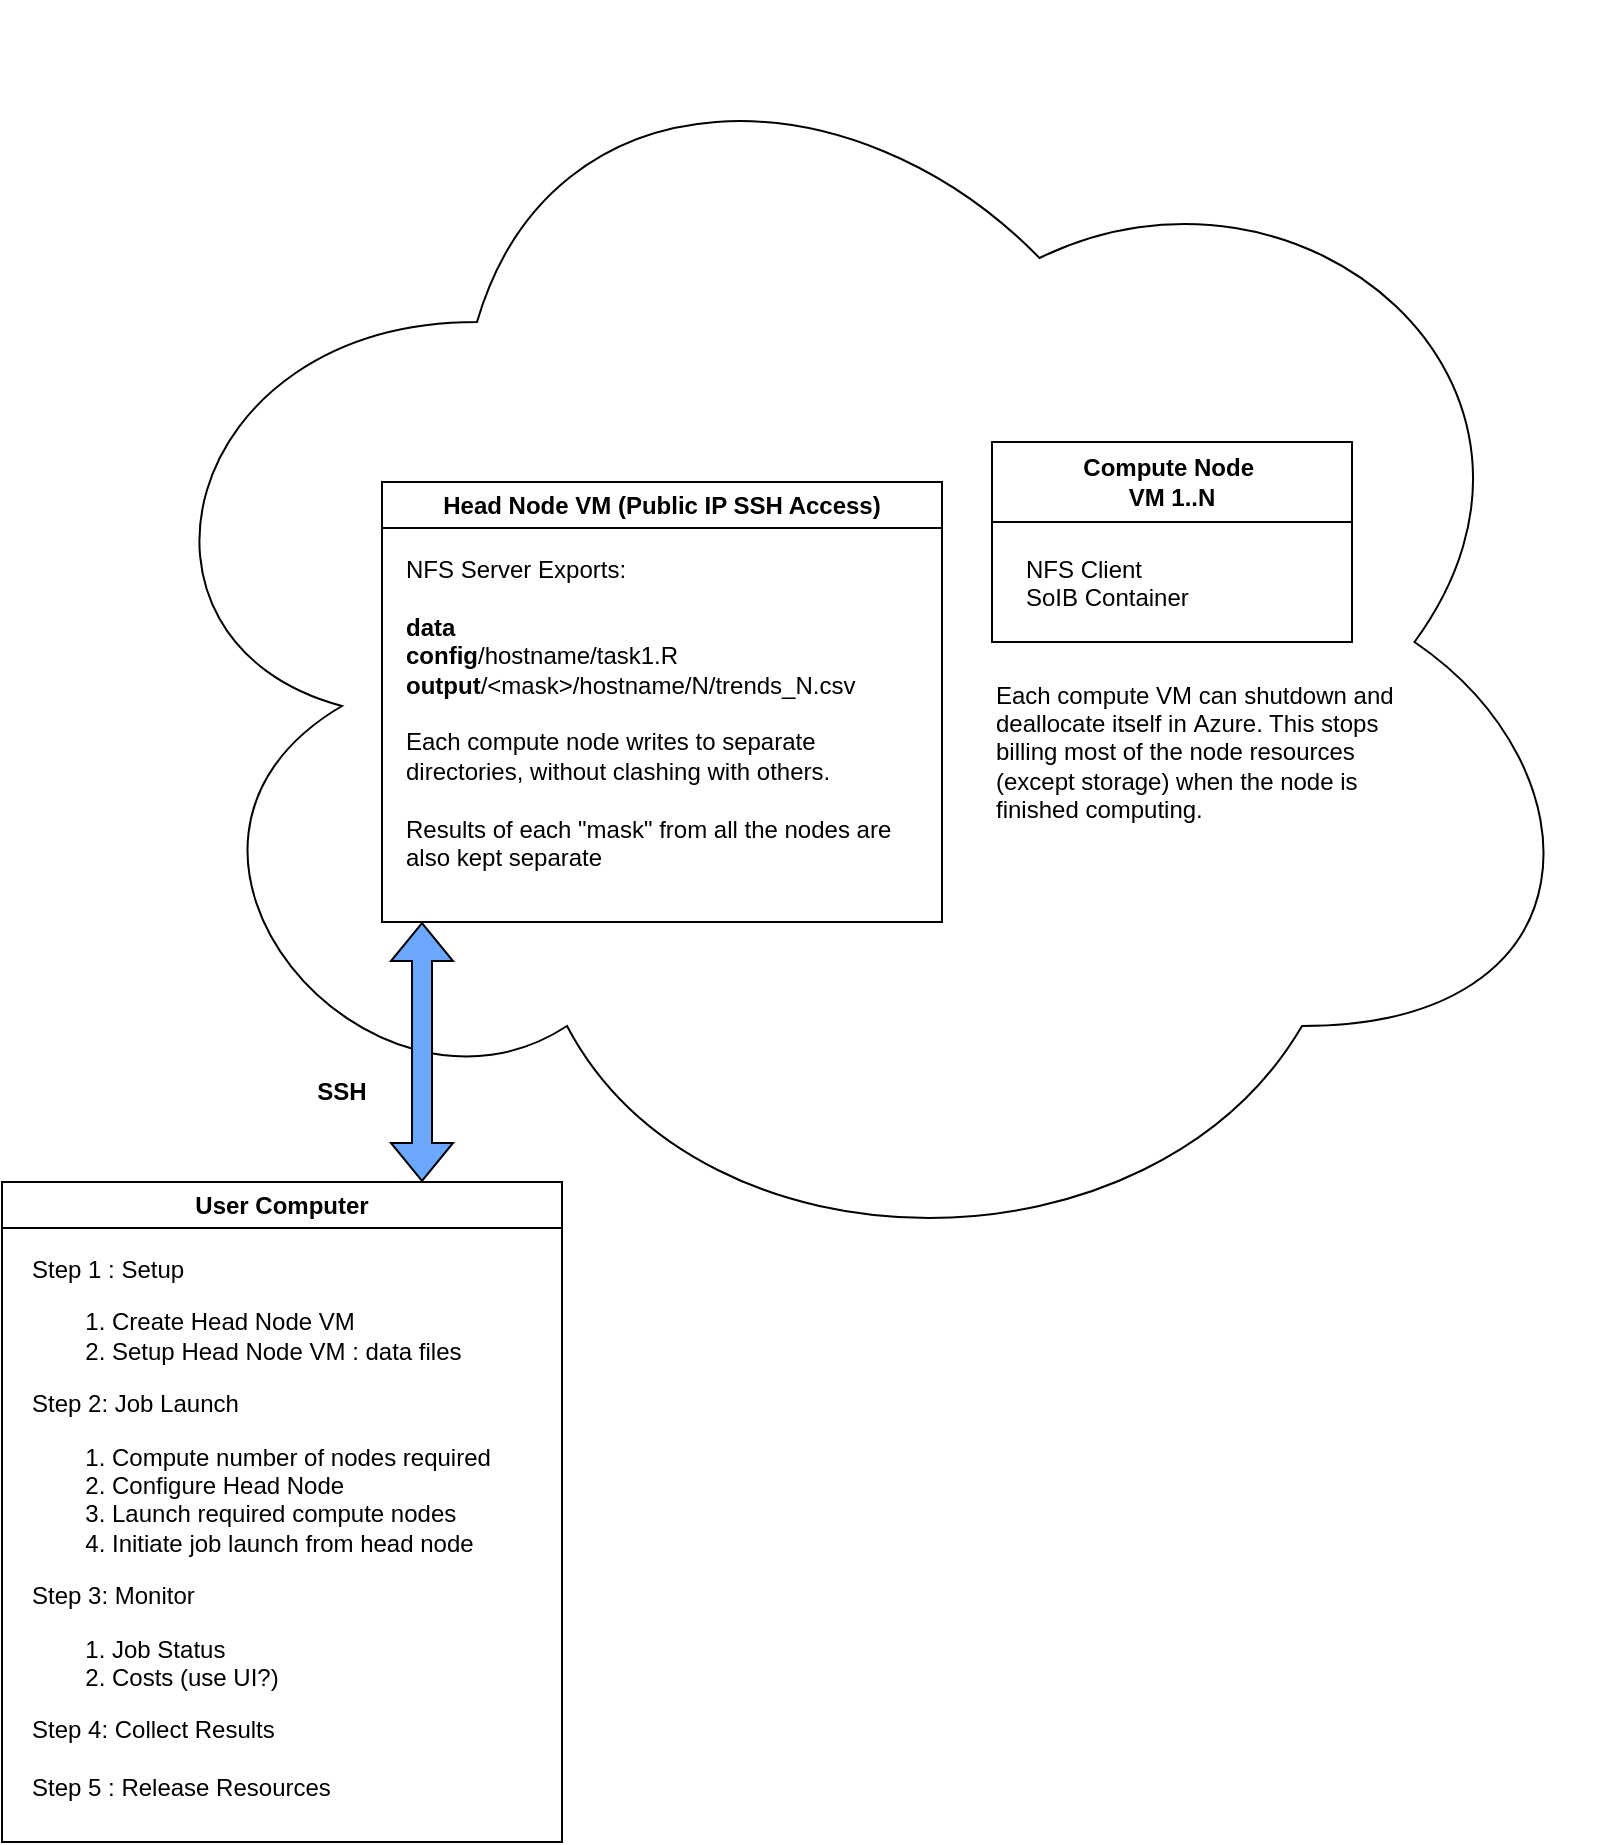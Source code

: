 <mxfile version="28.1.2">
  <diagram name="Page-1" id="oJKZutm5_i8uhPyg-bjR">
    <mxGraphModel dx="1360" dy="1668" grid="1" gridSize="10" guides="1" tooltips="1" connect="1" arrows="1" fold="1" page="1" pageScale="1" pageWidth="700" pageHeight="275" math="0" shadow="0">
      <root>
        <mxCell id="0" />
        <mxCell id="1" parent="0" />
        <mxCell id="9Pl6SZG-0BfQZiTlBOGs-20" value="" style="ellipse;shape=cloud;whiteSpace=wrap;html=1;movable=0;resizable=0;rotatable=0;deletable=0;editable=0;locked=1;connectable=0;" parent="1" vertex="1">
          <mxGeometry x="130" y="-620" width="750" height="640" as="geometry" />
        </mxCell>
        <mxCell id="9Pl6SZG-0BfQZiTlBOGs-1" value="Head Node VM (Public IP SSH Access)" style="swimlane;whiteSpace=wrap;html=1;" parent="1" vertex="1">
          <mxGeometry x="270" y="-380" width="280" height="220" as="geometry">
            <mxRectangle x="30" y="-110" width="100" height="30" as="alternateBounds" />
          </mxGeometry>
        </mxCell>
        <mxCell id="9Pl6SZG-0BfQZiTlBOGs-3" value="NFS Server Exports:&lt;div&gt;&lt;br&gt;&lt;div&gt;&lt;b&gt;data&lt;/b&gt;&lt;/div&gt;&lt;div&gt;&lt;b&gt;config&lt;/b&gt;/hostname/task1.R&lt;/div&gt;&lt;div&gt;&lt;span style=&quot;background-color: transparent; color: light-dark(rgb(0, 0, 0), rgb(255, 255, 255));&quot;&gt;&lt;b&gt;output&lt;/b&gt;/&amp;lt;mask&amp;gt;/hostname/N/trends_N.csv&lt;/span&gt;&lt;/div&gt;&lt;/div&gt;&lt;div&gt;&lt;span style=&quot;background-color: transparent; color: light-dark(rgb(0, 0, 0), rgb(255, 255, 255));&quot;&gt;&lt;br&gt;&lt;/span&gt;&lt;/div&gt;&lt;div&gt;&lt;span style=&quot;background-color: transparent; color: light-dark(rgb(0, 0, 0), rgb(255, 255, 255));&quot;&gt;Each compute node writes to separate directories, without clashing with others.&lt;/span&gt;&lt;/div&gt;&lt;div&gt;&lt;span style=&quot;background-color: transparent; color: light-dark(rgb(0, 0, 0), rgb(255, 255, 255));&quot;&gt;&lt;br&gt;&lt;/span&gt;&lt;/div&gt;&lt;div&gt;&lt;span style=&quot;background-color: transparent; color: light-dark(rgb(0, 0, 0), rgb(255, 255, 255));&quot;&gt;Results of each &quot;mask&quot; from all the nodes are&lt;/span&gt;&lt;/div&gt;&lt;div&gt;&lt;span style=&quot;background-color: transparent; color: light-dark(rgb(0, 0, 0), rgb(255, 255, 255));&quot;&gt;also kept separate&lt;/span&gt;&lt;/div&gt;" style="text;html=1;align=left;verticalAlign=top;whiteSpace=wrap;rounded=0;" parent="9Pl6SZG-0BfQZiTlBOGs-1" vertex="1">
          <mxGeometry x="10" y="30" width="260" height="170" as="geometry" />
        </mxCell>
        <mxCell id="9Pl6SZG-0BfQZiTlBOGs-2" value="Compute Node&amp;nbsp;&lt;div&gt;VM 1..N&lt;/div&gt;" style="swimlane;whiteSpace=wrap;html=1;startSize=40;" parent="1" vertex="1">
          <mxGeometry x="575" y="-400" width="180" height="100" as="geometry">
            <mxRectangle x="370" y="-110" width="120" height="30" as="alternateBounds" />
          </mxGeometry>
        </mxCell>
        <mxCell id="9Pl6SZG-0BfQZiTlBOGs-10" value="NFS Client&lt;div&gt;SoIB Container&lt;/div&gt;" style="text;html=1;align=left;verticalAlign=top;whiteSpace=wrap;rounded=0;" parent="9Pl6SZG-0BfQZiTlBOGs-2" vertex="1">
          <mxGeometry x="15" y="50" width="90" height="30" as="geometry" />
        </mxCell>
        <mxCell id="9Pl6SZG-0BfQZiTlBOGs-18" value="User Computer" style="swimlane;whiteSpace=wrap;html=1;" parent="1" vertex="1">
          <mxGeometry x="80" y="-30" width="280" height="330" as="geometry">
            <mxRectangle x="40" y="60" width="120" height="30" as="alternateBounds" />
          </mxGeometry>
        </mxCell>
        <mxCell id="9Pl6SZG-0BfQZiTlBOGs-19" value="Step 1 : Setup&lt;br&gt;&lt;ol&gt;&lt;li&gt;Create Head Node VM&lt;/li&gt;&lt;li&gt;Setup Head Node VM : data files&lt;/li&gt;&lt;/ol&gt;Step 2: Job Launch&lt;br&gt;&lt;ol&gt;&lt;li&gt;Compute number of nodes required&lt;/li&gt;&lt;li&gt;Configure Head Node&lt;/li&gt;&lt;li&gt;Launch required compute nodes&lt;/li&gt;&lt;li&gt;Initiate job launch from head node&lt;/li&gt;&lt;/ol&gt;&lt;span style=&quot;background-color: transparent; color: light-dark(rgb(0, 0, 0), rgb(255, 255, 255));&quot;&gt;Step 3: Monitor&lt;/span&gt;&lt;div&gt;&lt;ol&gt;&lt;li&gt;Job Status&lt;/li&gt;&lt;li&gt;Costs (use UI?)&lt;/li&gt;&lt;/ol&gt;&lt;div&gt;&lt;span style=&quot;background-color: transparent; color: light-dark(rgb(0, 0, 0), rgb(255, 255, 255));&quot;&gt;Step 4: Collect Results&amp;nbsp;&lt;/span&gt;&lt;/div&gt;&lt;div&gt;&lt;br&gt;&lt;/div&gt;&lt;div&gt;Step 5 : Release Resources&lt;br&gt;&lt;div&gt;&lt;div&gt;&lt;br&gt;&lt;/div&gt;&lt;/div&gt;&lt;/div&gt;&lt;/div&gt;" style="text;html=1;align=left;verticalAlign=top;whiteSpace=wrap;rounded=0;" parent="9Pl6SZG-0BfQZiTlBOGs-18" vertex="1">
          <mxGeometry x="13" y="30" width="260" height="170" as="geometry" />
        </mxCell>
        <mxCell id="9Pl6SZG-0BfQZiTlBOGs-22" value="" style="shape=flexArrow;endArrow=classic;startArrow=classic;html=1;rounded=0;exitX=0.75;exitY=0;exitDx=0;exitDy=0;fillColor=#6CA7FF;fillStyle=solid;" parent="1" source="9Pl6SZG-0BfQZiTlBOGs-18" edge="1">
          <mxGeometry width="100" height="100" relative="1" as="geometry">
            <mxPoint x="440" y="-90" as="sourcePoint" />
            <mxPoint x="290" y="-160" as="targetPoint" />
          </mxGeometry>
        </mxCell>
        <mxCell id="9Pl6SZG-0BfQZiTlBOGs-23" value="&lt;b&gt;SSH&lt;/b&gt;" style="text;html=1;align=center;verticalAlign=middle;whiteSpace=wrap;rounded=0;" parent="1" vertex="1">
          <mxGeometry x="220" y="-90" width="60" height="30" as="geometry" />
        </mxCell>
        <mxCell id="kfuH1VM_WjMSt7jWmNFU-1" value="Each compute VM can&amp;nbsp;&lt;span style=&quot;background-color: transparent; color: light-dark(rgb(0, 0, 0), rgb(255, 255, 255));&quot;&gt;shutdown&lt;/span&gt;&lt;span style=&quot;background-color: transparent; color: light-dark(rgb(0, 0, 0), rgb(255, 255, 255));&quot;&gt;&amp;nbsp;and&lt;/span&gt;&lt;div&gt;&lt;div&gt;&lt;span style=&quot;background-color: transparent; color: light-dark(rgb(0, 0, 0), rgb(255, 255, 255));&quot;&gt;deallocate itself in&amp;nbsp;&lt;/span&gt;&lt;span style=&quot;background-color: transparent; color: light-dark(rgb(0, 0, 0), rgb(255, 255, 255));&quot;&gt;Azure. This stops billing most of the node resources (except storage) when the node is finished computing.&lt;/span&gt;&lt;/div&gt;&lt;/div&gt;" style="text;html=1;align=left;verticalAlign=middle;whiteSpace=wrap;rounded=0;" vertex="1" parent="1">
          <mxGeometry x="575" y="-290" width="210" height="90" as="geometry" />
        </mxCell>
      </root>
    </mxGraphModel>
  </diagram>
</mxfile>
